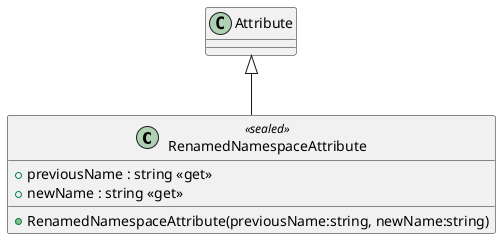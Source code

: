@startuml
class RenamedNamespaceAttribute <<sealed>> {
    + RenamedNamespaceAttribute(previousName:string, newName:string)
    + previousName : string <<get>>
    + newName : string <<get>>
}
Attribute <|-- RenamedNamespaceAttribute
@enduml
